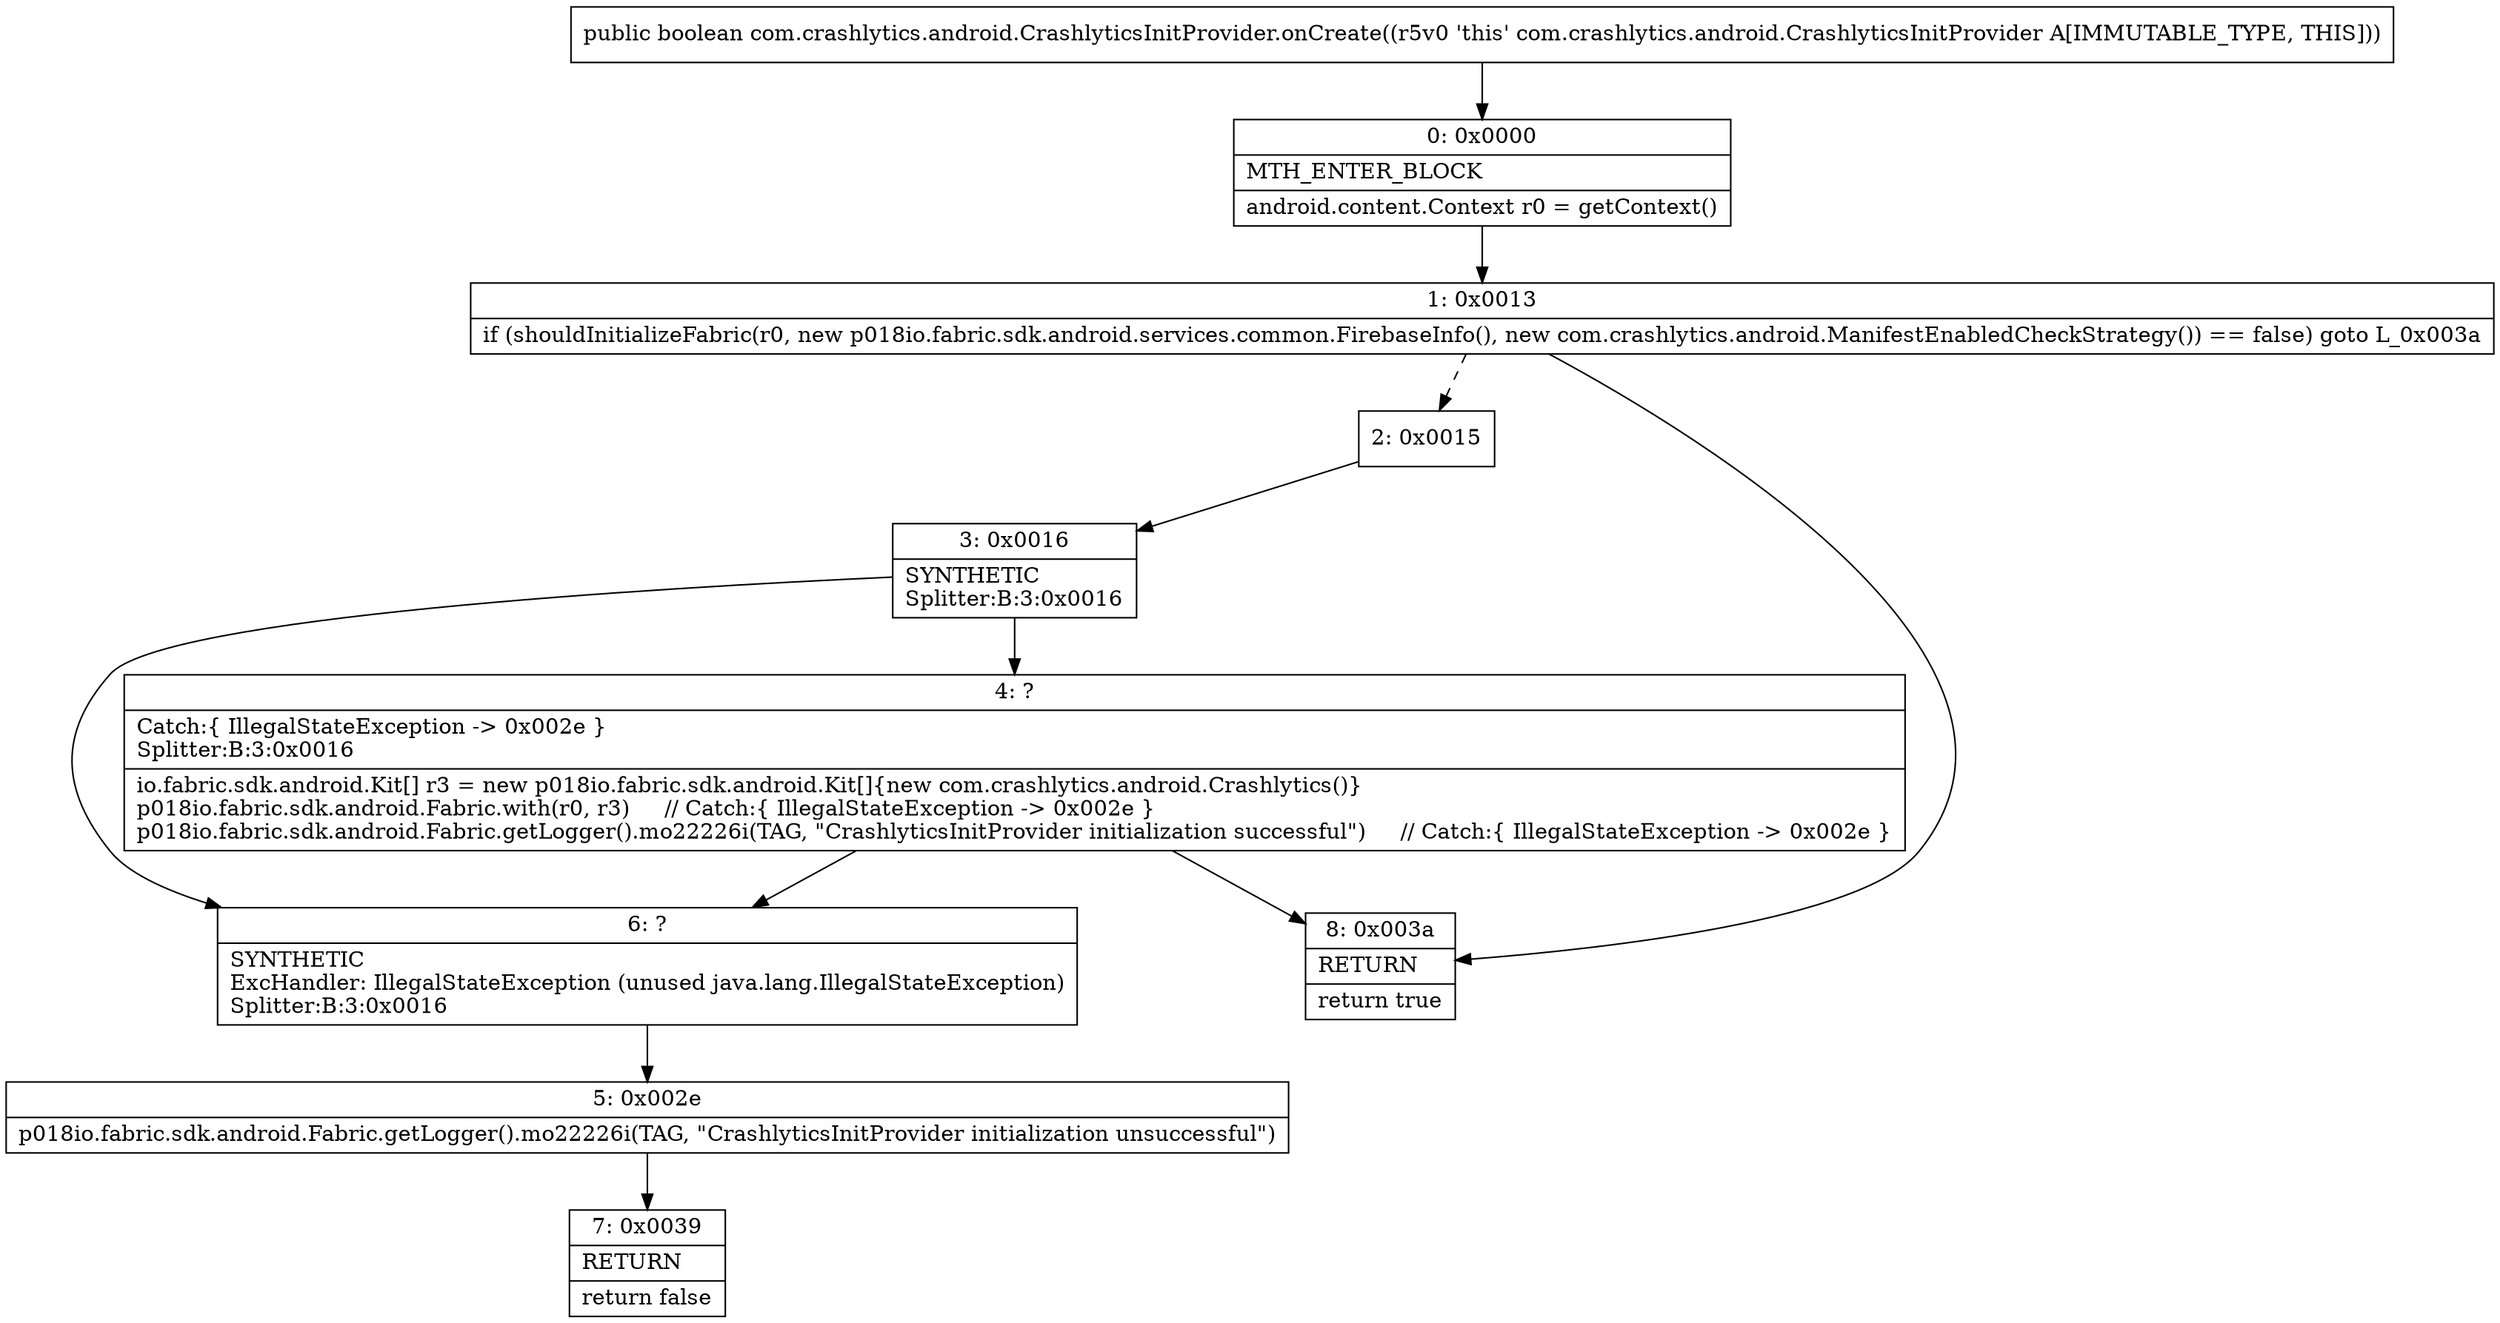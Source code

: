 digraph "CFG forcom.crashlytics.android.CrashlyticsInitProvider.onCreate()Z" {
Node_0 [shape=record,label="{0\:\ 0x0000|MTH_ENTER_BLOCK\l|android.content.Context r0 = getContext()\l}"];
Node_1 [shape=record,label="{1\:\ 0x0013|if (shouldInitializeFabric(r0, new p018io.fabric.sdk.android.services.common.FirebaseInfo(), new com.crashlytics.android.ManifestEnabledCheckStrategy()) == false) goto L_0x003a\l}"];
Node_2 [shape=record,label="{2\:\ 0x0015}"];
Node_3 [shape=record,label="{3\:\ 0x0016|SYNTHETIC\lSplitter:B:3:0x0016\l}"];
Node_4 [shape=record,label="{4\:\ ?|Catch:\{ IllegalStateException \-\> 0x002e \}\lSplitter:B:3:0x0016\l|io.fabric.sdk.android.Kit[] r3 = new p018io.fabric.sdk.android.Kit[]\{new com.crashlytics.android.Crashlytics()\}\lp018io.fabric.sdk.android.Fabric.with(r0, r3)     \/\/ Catch:\{ IllegalStateException \-\> 0x002e \}\lp018io.fabric.sdk.android.Fabric.getLogger().mo22226i(TAG, \"CrashlyticsInitProvider initialization successful\")     \/\/ Catch:\{ IllegalStateException \-\> 0x002e \}\l}"];
Node_5 [shape=record,label="{5\:\ 0x002e|p018io.fabric.sdk.android.Fabric.getLogger().mo22226i(TAG, \"CrashlyticsInitProvider initialization unsuccessful\")\l}"];
Node_6 [shape=record,label="{6\:\ ?|SYNTHETIC\lExcHandler: IllegalStateException (unused java.lang.IllegalStateException)\lSplitter:B:3:0x0016\l}"];
Node_7 [shape=record,label="{7\:\ 0x0039|RETURN\l|return false\l}"];
Node_8 [shape=record,label="{8\:\ 0x003a|RETURN\l|return true\l}"];
MethodNode[shape=record,label="{public boolean com.crashlytics.android.CrashlyticsInitProvider.onCreate((r5v0 'this' com.crashlytics.android.CrashlyticsInitProvider A[IMMUTABLE_TYPE, THIS])) }"];
MethodNode -> Node_0;
Node_0 -> Node_1;
Node_1 -> Node_2[style=dashed];
Node_1 -> Node_8;
Node_2 -> Node_3;
Node_3 -> Node_4;
Node_3 -> Node_6;
Node_4 -> Node_6;
Node_4 -> Node_8;
Node_5 -> Node_7;
Node_6 -> Node_5;
}

